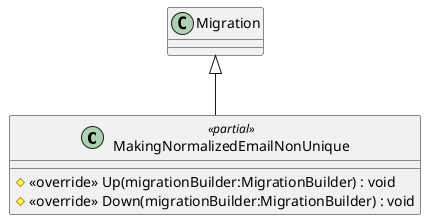 @startuml
class MakingNormalizedEmailNonUnique <<partial>> {
    # <<override>> Up(migrationBuilder:MigrationBuilder) : void
    # <<override>> Down(migrationBuilder:MigrationBuilder) : void
}
Migration <|-- MakingNormalizedEmailNonUnique
@enduml
